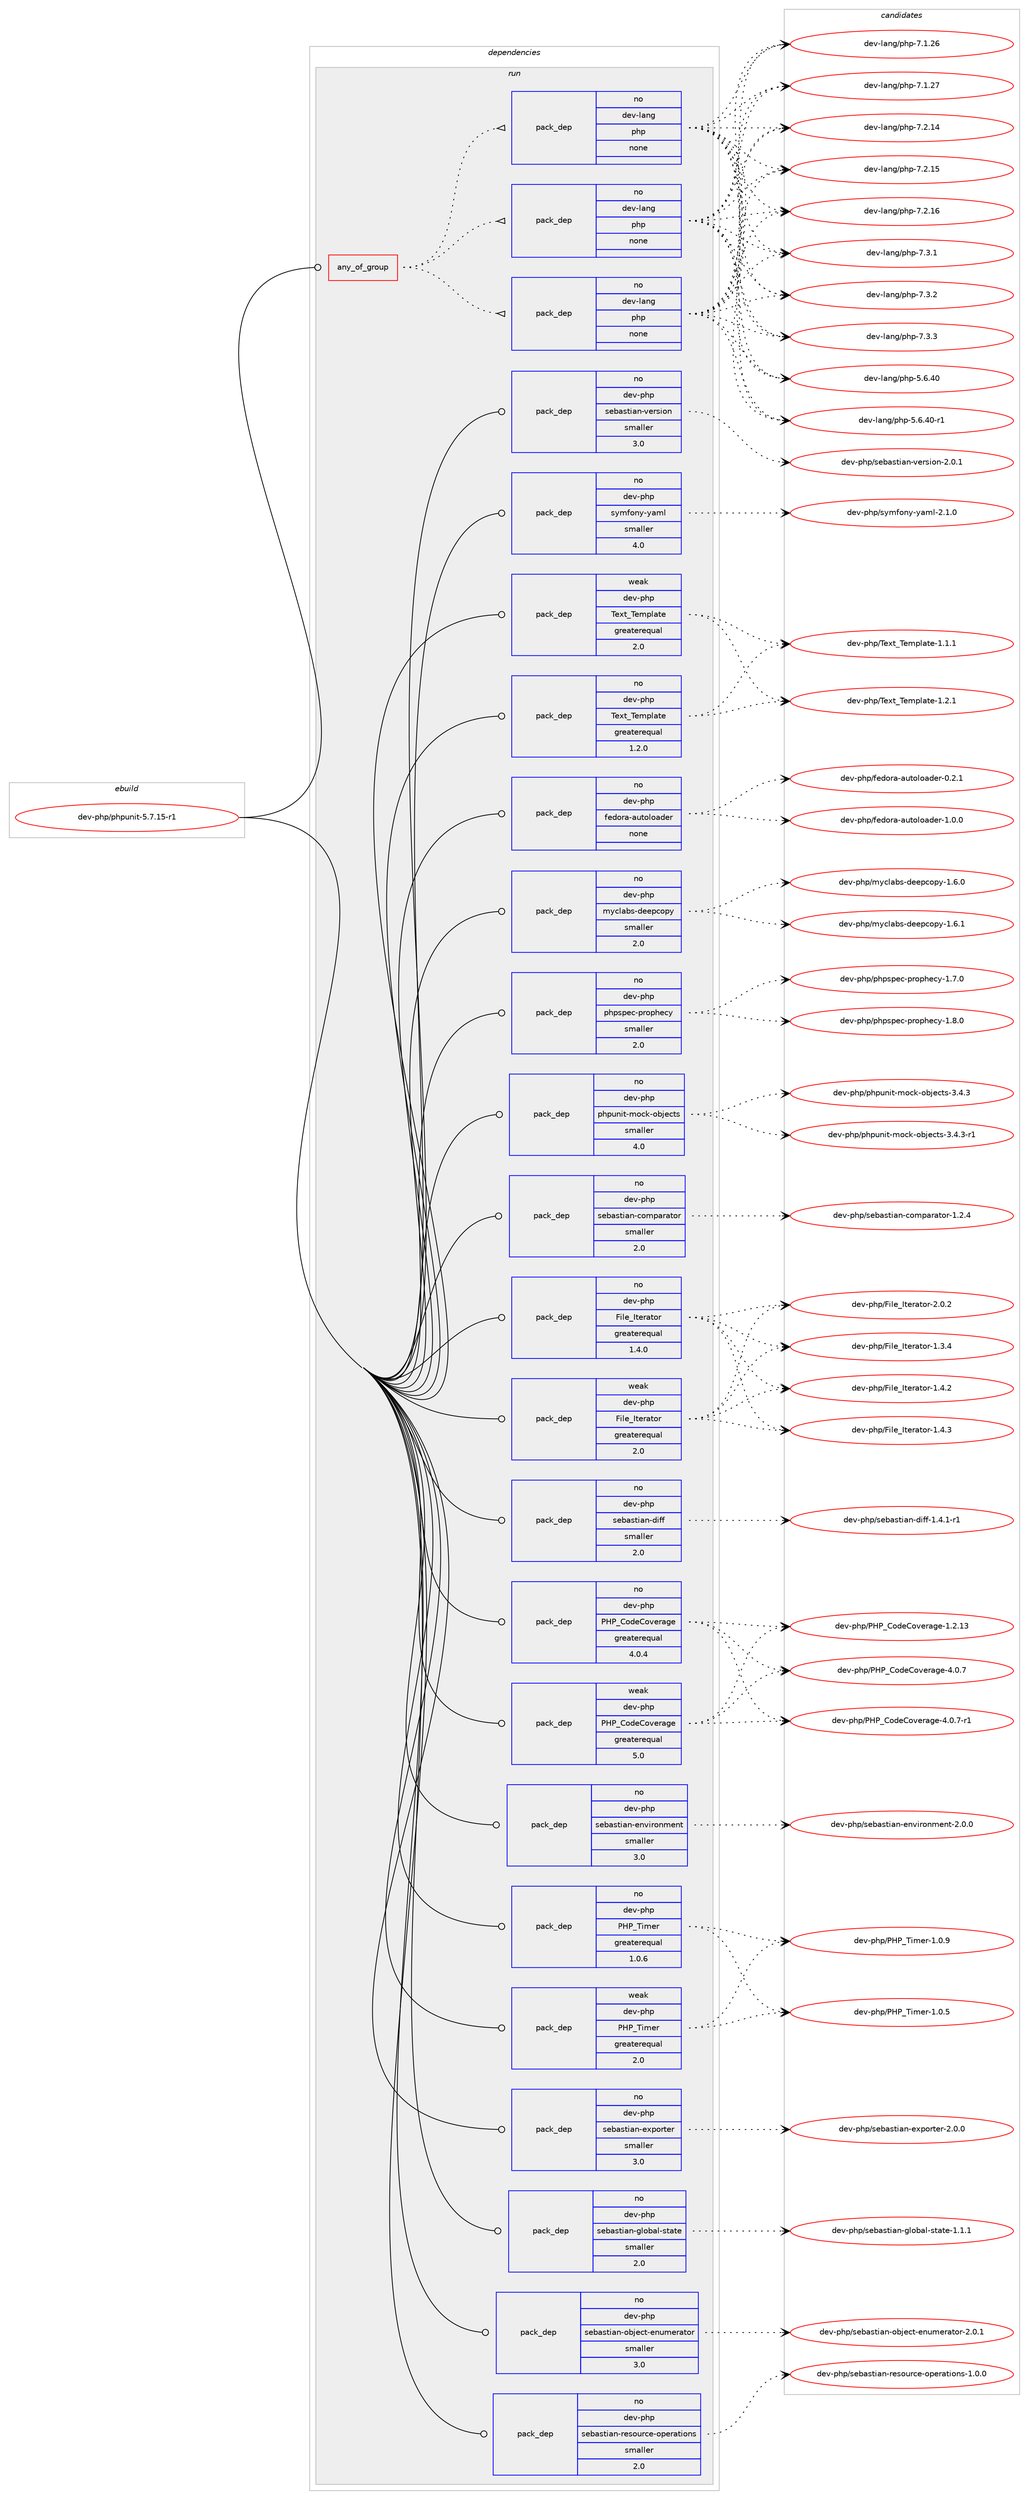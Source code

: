 digraph prolog {

# *************
# Graph options
# *************

newrank=true;
concentrate=true;
compound=true;
graph [rankdir=LR,fontname=Helvetica,fontsize=10,ranksep=1.5];#, ranksep=2.5, nodesep=0.2];
edge  [arrowhead=vee];
node  [fontname=Helvetica,fontsize=10];

# **********
# The ebuild
# **********

subgraph cluster_leftcol {
color=gray;
rank=same;
label=<<i>ebuild</i>>;
id [label="dev-php/phpunit-5.7.15-r1", color=red, width=4, href="../dev-php/phpunit-5.7.15-r1.svg"];
}

# ****************
# The dependencies
# ****************

subgraph cluster_midcol {
color=gray;
label=<<i>dependencies</i>>;
subgraph cluster_compile {
fillcolor="#eeeeee";
style=filled;
label=<<i>compile</i>>;
}
subgraph cluster_compileandrun {
fillcolor="#eeeeee";
style=filled;
label=<<i>compile and run</i>>;
}
subgraph cluster_run {
fillcolor="#eeeeee";
style=filled;
label=<<i>run</i>>;
subgraph any22643 {
dependency1395828 [label=<<TABLE BORDER="0" CELLBORDER="1" CELLSPACING="0" CELLPADDING="4"><TR><TD CELLPADDING="10">any_of_group</TD></TR></TABLE>>, shape=none, color=red];subgraph pack1002586 {
dependency1395829 [label=<<TABLE BORDER="0" CELLBORDER="1" CELLSPACING="0" CELLPADDING="4" WIDTH="220"><TR><TD ROWSPAN="6" CELLPADDING="30">pack_dep</TD></TR><TR><TD WIDTH="110">no</TD></TR><TR><TD>dev-lang</TD></TR><TR><TD>php</TD></TR><TR><TD>none</TD></TR><TR><TD></TD></TR></TABLE>>, shape=none, color=blue];
}
dependency1395828:e -> dependency1395829:w [weight=20,style="dotted",arrowhead="oinv"];
subgraph pack1002587 {
dependency1395830 [label=<<TABLE BORDER="0" CELLBORDER="1" CELLSPACING="0" CELLPADDING="4" WIDTH="220"><TR><TD ROWSPAN="6" CELLPADDING="30">pack_dep</TD></TR><TR><TD WIDTH="110">no</TD></TR><TR><TD>dev-lang</TD></TR><TR><TD>php</TD></TR><TR><TD>none</TD></TR><TR><TD></TD></TR></TABLE>>, shape=none, color=blue];
}
dependency1395828:e -> dependency1395830:w [weight=20,style="dotted",arrowhead="oinv"];
subgraph pack1002588 {
dependency1395831 [label=<<TABLE BORDER="0" CELLBORDER="1" CELLSPACING="0" CELLPADDING="4" WIDTH="220"><TR><TD ROWSPAN="6" CELLPADDING="30">pack_dep</TD></TR><TR><TD WIDTH="110">no</TD></TR><TR><TD>dev-lang</TD></TR><TR><TD>php</TD></TR><TR><TD>none</TD></TR><TR><TD></TD></TR></TABLE>>, shape=none, color=blue];
}
dependency1395828:e -> dependency1395831:w [weight=20,style="dotted",arrowhead="oinv"];
}
id:e -> dependency1395828:w [weight=20,style="solid",arrowhead="odot"];
subgraph pack1002589 {
dependency1395832 [label=<<TABLE BORDER="0" CELLBORDER="1" CELLSPACING="0" CELLPADDING="4" WIDTH="220"><TR><TD ROWSPAN="6" CELLPADDING="30">pack_dep</TD></TR><TR><TD WIDTH="110">no</TD></TR><TR><TD>dev-php</TD></TR><TR><TD>File_Iterator</TD></TR><TR><TD>greaterequal</TD></TR><TR><TD>1.4.0</TD></TR></TABLE>>, shape=none, color=blue];
}
id:e -> dependency1395832:w [weight=20,style="solid",arrowhead="odot"];
subgraph pack1002590 {
dependency1395833 [label=<<TABLE BORDER="0" CELLBORDER="1" CELLSPACING="0" CELLPADDING="4" WIDTH="220"><TR><TD ROWSPAN="6" CELLPADDING="30">pack_dep</TD></TR><TR><TD WIDTH="110">no</TD></TR><TR><TD>dev-php</TD></TR><TR><TD>PHP_CodeCoverage</TD></TR><TR><TD>greaterequal</TD></TR><TR><TD>4.0.4</TD></TR></TABLE>>, shape=none, color=blue];
}
id:e -> dependency1395833:w [weight=20,style="solid",arrowhead="odot"];
subgraph pack1002591 {
dependency1395834 [label=<<TABLE BORDER="0" CELLBORDER="1" CELLSPACING="0" CELLPADDING="4" WIDTH="220"><TR><TD ROWSPAN="6" CELLPADDING="30">pack_dep</TD></TR><TR><TD WIDTH="110">no</TD></TR><TR><TD>dev-php</TD></TR><TR><TD>PHP_Timer</TD></TR><TR><TD>greaterequal</TD></TR><TR><TD>1.0.6</TD></TR></TABLE>>, shape=none, color=blue];
}
id:e -> dependency1395834:w [weight=20,style="solid",arrowhead="odot"];
subgraph pack1002592 {
dependency1395835 [label=<<TABLE BORDER="0" CELLBORDER="1" CELLSPACING="0" CELLPADDING="4" WIDTH="220"><TR><TD ROWSPAN="6" CELLPADDING="30">pack_dep</TD></TR><TR><TD WIDTH="110">no</TD></TR><TR><TD>dev-php</TD></TR><TR><TD>Text_Template</TD></TR><TR><TD>greaterequal</TD></TR><TR><TD>1.2.0</TD></TR></TABLE>>, shape=none, color=blue];
}
id:e -> dependency1395835:w [weight=20,style="solid",arrowhead="odot"];
subgraph pack1002593 {
dependency1395836 [label=<<TABLE BORDER="0" CELLBORDER="1" CELLSPACING="0" CELLPADDING="4" WIDTH="220"><TR><TD ROWSPAN="6" CELLPADDING="30">pack_dep</TD></TR><TR><TD WIDTH="110">no</TD></TR><TR><TD>dev-php</TD></TR><TR><TD>fedora-autoloader</TD></TR><TR><TD>none</TD></TR><TR><TD></TD></TR></TABLE>>, shape=none, color=blue];
}
id:e -> dependency1395836:w [weight=20,style="solid",arrowhead="odot"];
subgraph pack1002594 {
dependency1395837 [label=<<TABLE BORDER="0" CELLBORDER="1" CELLSPACING="0" CELLPADDING="4" WIDTH="220"><TR><TD ROWSPAN="6" CELLPADDING="30">pack_dep</TD></TR><TR><TD WIDTH="110">no</TD></TR><TR><TD>dev-php</TD></TR><TR><TD>myclabs-deepcopy</TD></TR><TR><TD>smaller</TD></TR><TR><TD>2.0</TD></TR></TABLE>>, shape=none, color=blue];
}
id:e -> dependency1395837:w [weight=20,style="solid",arrowhead="odot"];
subgraph pack1002595 {
dependency1395838 [label=<<TABLE BORDER="0" CELLBORDER="1" CELLSPACING="0" CELLPADDING="4" WIDTH="220"><TR><TD ROWSPAN="6" CELLPADDING="30">pack_dep</TD></TR><TR><TD WIDTH="110">no</TD></TR><TR><TD>dev-php</TD></TR><TR><TD>phpspec-prophecy</TD></TR><TR><TD>smaller</TD></TR><TR><TD>2.0</TD></TR></TABLE>>, shape=none, color=blue];
}
id:e -> dependency1395838:w [weight=20,style="solid",arrowhead="odot"];
subgraph pack1002596 {
dependency1395839 [label=<<TABLE BORDER="0" CELLBORDER="1" CELLSPACING="0" CELLPADDING="4" WIDTH="220"><TR><TD ROWSPAN="6" CELLPADDING="30">pack_dep</TD></TR><TR><TD WIDTH="110">no</TD></TR><TR><TD>dev-php</TD></TR><TR><TD>phpunit-mock-objects</TD></TR><TR><TD>smaller</TD></TR><TR><TD>4.0</TD></TR></TABLE>>, shape=none, color=blue];
}
id:e -> dependency1395839:w [weight=20,style="solid",arrowhead="odot"];
subgraph pack1002597 {
dependency1395840 [label=<<TABLE BORDER="0" CELLBORDER="1" CELLSPACING="0" CELLPADDING="4" WIDTH="220"><TR><TD ROWSPAN="6" CELLPADDING="30">pack_dep</TD></TR><TR><TD WIDTH="110">no</TD></TR><TR><TD>dev-php</TD></TR><TR><TD>sebastian-comparator</TD></TR><TR><TD>smaller</TD></TR><TR><TD>2.0</TD></TR></TABLE>>, shape=none, color=blue];
}
id:e -> dependency1395840:w [weight=20,style="solid",arrowhead="odot"];
subgraph pack1002598 {
dependency1395841 [label=<<TABLE BORDER="0" CELLBORDER="1" CELLSPACING="0" CELLPADDING="4" WIDTH="220"><TR><TD ROWSPAN="6" CELLPADDING="30">pack_dep</TD></TR><TR><TD WIDTH="110">no</TD></TR><TR><TD>dev-php</TD></TR><TR><TD>sebastian-diff</TD></TR><TR><TD>smaller</TD></TR><TR><TD>2.0</TD></TR></TABLE>>, shape=none, color=blue];
}
id:e -> dependency1395841:w [weight=20,style="solid",arrowhead="odot"];
subgraph pack1002599 {
dependency1395842 [label=<<TABLE BORDER="0" CELLBORDER="1" CELLSPACING="0" CELLPADDING="4" WIDTH="220"><TR><TD ROWSPAN="6" CELLPADDING="30">pack_dep</TD></TR><TR><TD WIDTH="110">no</TD></TR><TR><TD>dev-php</TD></TR><TR><TD>sebastian-environment</TD></TR><TR><TD>smaller</TD></TR><TR><TD>3.0</TD></TR></TABLE>>, shape=none, color=blue];
}
id:e -> dependency1395842:w [weight=20,style="solid",arrowhead="odot"];
subgraph pack1002600 {
dependency1395843 [label=<<TABLE BORDER="0" CELLBORDER="1" CELLSPACING="0" CELLPADDING="4" WIDTH="220"><TR><TD ROWSPAN="6" CELLPADDING="30">pack_dep</TD></TR><TR><TD WIDTH="110">no</TD></TR><TR><TD>dev-php</TD></TR><TR><TD>sebastian-exporter</TD></TR><TR><TD>smaller</TD></TR><TR><TD>3.0</TD></TR></TABLE>>, shape=none, color=blue];
}
id:e -> dependency1395843:w [weight=20,style="solid",arrowhead="odot"];
subgraph pack1002601 {
dependency1395844 [label=<<TABLE BORDER="0" CELLBORDER="1" CELLSPACING="0" CELLPADDING="4" WIDTH="220"><TR><TD ROWSPAN="6" CELLPADDING="30">pack_dep</TD></TR><TR><TD WIDTH="110">no</TD></TR><TR><TD>dev-php</TD></TR><TR><TD>sebastian-global-state</TD></TR><TR><TD>smaller</TD></TR><TR><TD>2.0</TD></TR></TABLE>>, shape=none, color=blue];
}
id:e -> dependency1395844:w [weight=20,style="solid",arrowhead="odot"];
subgraph pack1002602 {
dependency1395845 [label=<<TABLE BORDER="0" CELLBORDER="1" CELLSPACING="0" CELLPADDING="4" WIDTH="220"><TR><TD ROWSPAN="6" CELLPADDING="30">pack_dep</TD></TR><TR><TD WIDTH="110">no</TD></TR><TR><TD>dev-php</TD></TR><TR><TD>sebastian-object-enumerator</TD></TR><TR><TD>smaller</TD></TR><TR><TD>3.0</TD></TR></TABLE>>, shape=none, color=blue];
}
id:e -> dependency1395845:w [weight=20,style="solid",arrowhead="odot"];
subgraph pack1002603 {
dependency1395846 [label=<<TABLE BORDER="0" CELLBORDER="1" CELLSPACING="0" CELLPADDING="4" WIDTH="220"><TR><TD ROWSPAN="6" CELLPADDING="30">pack_dep</TD></TR><TR><TD WIDTH="110">no</TD></TR><TR><TD>dev-php</TD></TR><TR><TD>sebastian-resource-operations</TD></TR><TR><TD>smaller</TD></TR><TR><TD>2.0</TD></TR></TABLE>>, shape=none, color=blue];
}
id:e -> dependency1395846:w [weight=20,style="solid",arrowhead="odot"];
subgraph pack1002604 {
dependency1395847 [label=<<TABLE BORDER="0" CELLBORDER="1" CELLSPACING="0" CELLPADDING="4" WIDTH="220"><TR><TD ROWSPAN="6" CELLPADDING="30">pack_dep</TD></TR><TR><TD WIDTH="110">no</TD></TR><TR><TD>dev-php</TD></TR><TR><TD>sebastian-version</TD></TR><TR><TD>smaller</TD></TR><TR><TD>3.0</TD></TR></TABLE>>, shape=none, color=blue];
}
id:e -> dependency1395847:w [weight=20,style="solid",arrowhead="odot"];
subgraph pack1002605 {
dependency1395848 [label=<<TABLE BORDER="0" CELLBORDER="1" CELLSPACING="0" CELLPADDING="4" WIDTH="220"><TR><TD ROWSPAN="6" CELLPADDING="30">pack_dep</TD></TR><TR><TD WIDTH="110">no</TD></TR><TR><TD>dev-php</TD></TR><TR><TD>symfony-yaml</TD></TR><TR><TD>smaller</TD></TR><TR><TD>4.0</TD></TR></TABLE>>, shape=none, color=blue];
}
id:e -> dependency1395848:w [weight=20,style="solid",arrowhead="odot"];
subgraph pack1002606 {
dependency1395849 [label=<<TABLE BORDER="0" CELLBORDER="1" CELLSPACING="0" CELLPADDING="4" WIDTH="220"><TR><TD ROWSPAN="6" CELLPADDING="30">pack_dep</TD></TR><TR><TD WIDTH="110">weak</TD></TR><TR><TD>dev-php</TD></TR><TR><TD>File_Iterator</TD></TR><TR><TD>greaterequal</TD></TR><TR><TD>2.0</TD></TR></TABLE>>, shape=none, color=blue];
}
id:e -> dependency1395849:w [weight=20,style="solid",arrowhead="odot"];
subgraph pack1002607 {
dependency1395850 [label=<<TABLE BORDER="0" CELLBORDER="1" CELLSPACING="0" CELLPADDING="4" WIDTH="220"><TR><TD ROWSPAN="6" CELLPADDING="30">pack_dep</TD></TR><TR><TD WIDTH="110">weak</TD></TR><TR><TD>dev-php</TD></TR><TR><TD>PHP_CodeCoverage</TD></TR><TR><TD>greaterequal</TD></TR><TR><TD>5.0</TD></TR></TABLE>>, shape=none, color=blue];
}
id:e -> dependency1395850:w [weight=20,style="solid",arrowhead="odot"];
subgraph pack1002608 {
dependency1395851 [label=<<TABLE BORDER="0" CELLBORDER="1" CELLSPACING="0" CELLPADDING="4" WIDTH="220"><TR><TD ROWSPAN="6" CELLPADDING="30">pack_dep</TD></TR><TR><TD WIDTH="110">weak</TD></TR><TR><TD>dev-php</TD></TR><TR><TD>PHP_Timer</TD></TR><TR><TD>greaterequal</TD></TR><TR><TD>2.0</TD></TR></TABLE>>, shape=none, color=blue];
}
id:e -> dependency1395851:w [weight=20,style="solid",arrowhead="odot"];
subgraph pack1002609 {
dependency1395852 [label=<<TABLE BORDER="0" CELLBORDER="1" CELLSPACING="0" CELLPADDING="4" WIDTH="220"><TR><TD ROWSPAN="6" CELLPADDING="30">pack_dep</TD></TR><TR><TD WIDTH="110">weak</TD></TR><TR><TD>dev-php</TD></TR><TR><TD>Text_Template</TD></TR><TR><TD>greaterequal</TD></TR><TR><TD>2.0</TD></TR></TABLE>>, shape=none, color=blue];
}
id:e -> dependency1395852:w [weight=20,style="solid",arrowhead="odot"];
}
}

# **************
# The candidates
# **************

subgraph cluster_choices {
rank=same;
color=gray;
label=<<i>candidates</i>>;

subgraph choice1002586 {
color=black;
nodesep=1;
choice10010111845108971101034711210411245534654465248 [label="dev-lang/php-5.6.40", color=red, width=4,href="../dev-lang/php-5.6.40.svg"];
choice100101118451089711010347112104112455346544652484511449 [label="dev-lang/php-5.6.40-r1", color=red, width=4,href="../dev-lang/php-5.6.40-r1.svg"];
choice10010111845108971101034711210411245554649465054 [label="dev-lang/php-7.1.26", color=red, width=4,href="../dev-lang/php-7.1.26.svg"];
choice10010111845108971101034711210411245554649465055 [label="dev-lang/php-7.1.27", color=red, width=4,href="../dev-lang/php-7.1.27.svg"];
choice10010111845108971101034711210411245554650464952 [label="dev-lang/php-7.2.14", color=red, width=4,href="../dev-lang/php-7.2.14.svg"];
choice10010111845108971101034711210411245554650464953 [label="dev-lang/php-7.2.15", color=red, width=4,href="../dev-lang/php-7.2.15.svg"];
choice10010111845108971101034711210411245554650464954 [label="dev-lang/php-7.2.16", color=red, width=4,href="../dev-lang/php-7.2.16.svg"];
choice100101118451089711010347112104112455546514649 [label="dev-lang/php-7.3.1", color=red, width=4,href="../dev-lang/php-7.3.1.svg"];
choice100101118451089711010347112104112455546514650 [label="dev-lang/php-7.3.2", color=red, width=4,href="../dev-lang/php-7.3.2.svg"];
choice100101118451089711010347112104112455546514651 [label="dev-lang/php-7.3.3", color=red, width=4,href="../dev-lang/php-7.3.3.svg"];
dependency1395829:e -> choice10010111845108971101034711210411245534654465248:w [style=dotted,weight="100"];
dependency1395829:e -> choice100101118451089711010347112104112455346544652484511449:w [style=dotted,weight="100"];
dependency1395829:e -> choice10010111845108971101034711210411245554649465054:w [style=dotted,weight="100"];
dependency1395829:e -> choice10010111845108971101034711210411245554649465055:w [style=dotted,weight="100"];
dependency1395829:e -> choice10010111845108971101034711210411245554650464952:w [style=dotted,weight="100"];
dependency1395829:e -> choice10010111845108971101034711210411245554650464953:w [style=dotted,weight="100"];
dependency1395829:e -> choice10010111845108971101034711210411245554650464954:w [style=dotted,weight="100"];
dependency1395829:e -> choice100101118451089711010347112104112455546514649:w [style=dotted,weight="100"];
dependency1395829:e -> choice100101118451089711010347112104112455546514650:w [style=dotted,weight="100"];
dependency1395829:e -> choice100101118451089711010347112104112455546514651:w [style=dotted,weight="100"];
}
subgraph choice1002587 {
color=black;
nodesep=1;
choice10010111845108971101034711210411245534654465248 [label="dev-lang/php-5.6.40", color=red, width=4,href="../dev-lang/php-5.6.40.svg"];
choice100101118451089711010347112104112455346544652484511449 [label="dev-lang/php-5.6.40-r1", color=red, width=4,href="../dev-lang/php-5.6.40-r1.svg"];
choice10010111845108971101034711210411245554649465054 [label="dev-lang/php-7.1.26", color=red, width=4,href="../dev-lang/php-7.1.26.svg"];
choice10010111845108971101034711210411245554649465055 [label="dev-lang/php-7.1.27", color=red, width=4,href="../dev-lang/php-7.1.27.svg"];
choice10010111845108971101034711210411245554650464952 [label="dev-lang/php-7.2.14", color=red, width=4,href="../dev-lang/php-7.2.14.svg"];
choice10010111845108971101034711210411245554650464953 [label="dev-lang/php-7.2.15", color=red, width=4,href="../dev-lang/php-7.2.15.svg"];
choice10010111845108971101034711210411245554650464954 [label="dev-lang/php-7.2.16", color=red, width=4,href="../dev-lang/php-7.2.16.svg"];
choice100101118451089711010347112104112455546514649 [label="dev-lang/php-7.3.1", color=red, width=4,href="../dev-lang/php-7.3.1.svg"];
choice100101118451089711010347112104112455546514650 [label="dev-lang/php-7.3.2", color=red, width=4,href="../dev-lang/php-7.3.2.svg"];
choice100101118451089711010347112104112455546514651 [label="dev-lang/php-7.3.3", color=red, width=4,href="../dev-lang/php-7.3.3.svg"];
dependency1395830:e -> choice10010111845108971101034711210411245534654465248:w [style=dotted,weight="100"];
dependency1395830:e -> choice100101118451089711010347112104112455346544652484511449:w [style=dotted,weight="100"];
dependency1395830:e -> choice10010111845108971101034711210411245554649465054:w [style=dotted,weight="100"];
dependency1395830:e -> choice10010111845108971101034711210411245554649465055:w [style=dotted,weight="100"];
dependency1395830:e -> choice10010111845108971101034711210411245554650464952:w [style=dotted,weight="100"];
dependency1395830:e -> choice10010111845108971101034711210411245554650464953:w [style=dotted,weight="100"];
dependency1395830:e -> choice10010111845108971101034711210411245554650464954:w [style=dotted,weight="100"];
dependency1395830:e -> choice100101118451089711010347112104112455546514649:w [style=dotted,weight="100"];
dependency1395830:e -> choice100101118451089711010347112104112455546514650:w [style=dotted,weight="100"];
dependency1395830:e -> choice100101118451089711010347112104112455546514651:w [style=dotted,weight="100"];
}
subgraph choice1002588 {
color=black;
nodesep=1;
choice10010111845108971101034711210411245534654465248 [label="dev-lang/php-5.6.40", color=red, width=4,href="../dev-lang/php-5.6.40.svg"];
choice100101118451089711010347112104112455346544652484511449 [label="dev-lang/php-5.6.40-r1", color=red, width=4,href="../dev-lang/php-5.6.40-r1.svg"];
choice10010111845108971101034711210411245554649465054 [label="dev-lang/php-7.1.26", color=red, width=4,href="../dev-lang/php-7.1.26.svg"];
choice10010111845108971101034711210411245554649465055 [label="dev-lang/php-7.1.27", color=red, width=4,href="../dev-lang/php-7.1.27.svg"];
choice10010111845108971101034711210411245554650464952 [label="dev-lang/php-7.2.14", color=red, width=4,href="../dev-lang/php-7.2.14.svg"];
choice10010111845108971101034711210411245554650464953 [label="dev-lang/php-7.2.15", color=red, width=4,href="../dev-lang/php-7.2.15.svg"];
choice10010111845108971101034711210411245554650464954 [label="dev-lang/php-7.2.16", color=red, width=4,href="../dev-lang/php-7.2.16.svg"];
choice100101118451089711010347112104112455546514649 [label="dev-lang/php-7.3.1", color=red, width=4,href="../dev-lang/php-7.3.1.svg"];
choice100101118451089711010347112104112455546514650 [label="dev-lang/php-7.3.2", color=red, width=4,href="../dev-lang/php-7.3.2.svg"];
choice100101118451089711010347112104112455546514651 [label="dev-lang/php-7.3.3", color=red, width=4,href="../dev-lang/php-7.3.3.svg"];
dependency1395831:e -> choice10010111845108971101034711210411245534654465248:w [style=dotted,weight="100"];
dependency1395831:e -> choice100101118451089711010347112104112455346544652484511449:w [style=dotted,weight="100"];
dependency1395831:e -> choice10010111845108971101034711210411245554649465054:w [style=dotted,weight="100"];
dependency1395831:e -> choice10010111845108971101034711210411245554649465055:w [style=dotted,weight="100"];
dependency1395831:e -> choice10010111845108971101034711210411245554650464952:w [style=dotted,weight="100"];
dependency1395831:e -> choice10010111845108971101034711210411245554650464953:w [style=dotted,weight="100"];
dependency1395831:e -> choice10010111845108971101034711210411245554650464954:w [style=dotted,weight="100"];
dependency1395831:e -> choice100101118451089711010347112104112455546514649:w [style=dotted,weight="100"];
dependency1395831:e -> choice100101118451089711010347112104112455546514650:w [style=dotted,weight="100"];
dependency1395831:e -> choice100101118451089711010347112104112455546514651:w [style=dotted,weight="100"];
}
subgraph choice1002589 {
color=black;
nodesep=1;
choice100101118451121041124770105108101957311610111497116111114454946514652 [label="dev-php/File_Iterator-1.3.4", color=red, width=4,href="../dev-php/File_Iterator-1.3.4.svg"];
choice100101118451121041124770105108101957311610111497116111114454946524650 [label="dev-php/File_Iterator-1.4.2", color=red, width=4,href="../dev-php/File_Iterator-1.4.2.svg"];
choice100101118451121041124770105108101957311610111497116111114454946524651 [label="dev-php/File_Iterator-1.4.3", color=red, width=4,href="../dev-php/File_Iterator-1.4.3.svg"];
choice100101118451121041124770105108101957311610111497116111114455046484650 [label="dev-php/File_Iterator-2.0.2", color=red, width=4,href="../dev-php/File_Iterator-2.0.2.svg"];
dependency1395832:e -> choice100101118451121041124770105108101957311610111497116111114454946514652:w [style=dotted,weight="100"];
dependency1395832:e -> choice100101118451121041124770105108101957311610111497116111114454946524650:w [style=dotted,weight="100"];
dependency1395832:e -> choice100101118451121041124770105108101957311610111497116111114454946524651:w [style=dotted,weight="100"];
dependency1395832:e -> choice100101118451121041124770105108101957311610111497116111114455046484650:w [style=dotted,weight="100"];
}
subgraph choice1002590 {
color=black;
nodesep=1;
choice10010111845112104112478072809567111100101671111181011149710310145494650464951 [label="dev-php/PHP_CodeCoverage-1.2.13", color=red, width=4,href="../dev-php/PHP_CodeCoverage-1.2.13.svg"];
choice100101118451121041124780728095671111001016711111810111497103101455246484655 [label="dev-php/PHP_CodeCoverage-4.0.7", color=red, width=4,href="../dev-php/PHP_CodeCoverage-4.0.7.svg"];
choice1001011184511210411247807280956711110010167111118101114971031014552464846554511449 [label="dev-php/PHP_CodeCoverage-4.0.7-r1", color=red, width=4,href="../dev-php/PHP_CodeCoverage-4.0.7-r1.svg"];
dependency1395833:e -> choice10010111845112104112478072809567111100101671111181011149710310145494650464951:w [style=dotted,weight="100"];
dependency1395833:e -> choice100101118451121041124780728095671111001016711111810111497103101455246484655:w [style=dotted,weight="100"];
dependency1395833:e -> choice1001011184511210411247807280956711110010167111118101114971031014552464846554511449:w [style=dotted,weight="100"];
}
subgraph choice1002591 {
color=black;
nodesep=1;
choice10010111845112104112478072809584105109101114454946484653 [label="dev-php/PHP_Timer-1.0.5", color=red, width=4,href="../dev-php/PHP_Timer-1.0.5.svg"];
choice10010111845112104112478072809584105109101114454946484657 [label="dev-php/PHP_Timer-1.0.9", color=red, width=4,href="../dev-php/PHP_Timer-1.0.9.svg"];
dependency1395834:e -> choice10010111845112104112478072809584105109101114454946484653:w [style=dotted,weight="100"];
dependency1395834:e -> choice10010111845112104112478072809584105109101114454946484657:w [style=dotted,weight="100"];
}
subgraph choice1002592 {
color=black;
nodesep=1;
choice100101118451121041124784101120116958410110911210897116101454946494649 [label="dev-php/Text_Template-1.1.1", color=red, width=4,href="../dev-php/Text_Template-1.1.1.svg"];
choice100101118451121041124784101120116958410110911210897116101454946504649 [label="dev-php/Text_Template-1.2.1", color=red, width=4,href="../dev-php/Text_Template-1.2.1.svg"];
dependency1395835:e -> choice100101118451121041124784101120116958410110911210897116101454946494649:w [style=dotted,weight="100"];
dependency1395835:e -> choice100101118451121041124784101120116958410110911210897116101454946504649:w [style=dotted,weight="100"];
}
subgraph choice1002593 {
color=black;
nodesep=1;
choice100101118451121041124710210110011111497459711711611110811197100101114454846504649 [label="dev-php/fedora-autoloader-0.2.1", color=red, width=4,href="../dev-php/fedora-autoloader-0.2.1.svg"];
choice100101118451121041124710210110011111497459711711611110811197100101114454946484648 [label="dev-php/fedora-autoloader-1.0.0", color=red, width=4,href="../dev-php/fedora-autoloader-1.0.0.svg"];
dependency1395836:e -> choice100101118451121041124710210110011111497459711711611110811197100101114454846504649:w [style=dotted,weight="100"];
dependency1395836:e -> choice100101118451121041124710210110011111497459711711611110811197100101114454946484648:w [style=dotted,weight="100"];
}
subgraph choice1002594 {
color=black;
nodesep=1;
choice10010111845112104112471091219910897981154510010110111299111112121454946544648 [label="dev-php/myclabs-deepcopy-1.6.0", color=red, width=4,href="../dev-php/myclabs-deepcopy-1.6.0.svg"];
choice10010111845112104112471091219910897981154510010110111299111112121454946544649 [label="dev-php/myclabs-deepcopy-1.6.1", color=red, width=4,href="../dev-php/myclabs-deepcopy-1.6.1.svg"];
dependency1395837:e -> choice10010111845112104112471091219910897981154510010110111299111112121454946544648:w [style=dotted,weight="100"];
dependency1395837:e -> choice10010111845112104112471091219910897981154510010110111299111112121454946544649:w [style=dotted,weight="100"];
}
subgraph choice1002595 {
color=black;
nodesep=1;
choice1001011184511210411247112104112115112101994511211411111210410199121454946554648 [label="dev-php/phpspec-prophecy-1.7.0", color=red, width=4,href="../dev-php/phpspec-prophecy-1.7.0.svg"];
choice1001011184511210411247112104112115112101994511211411111210410199121454946564648 [label="dev-php/phpspec-prophecy-1.8.0", color=red, width=4,href="../dev-php/phpspec-prophecy-1.8.0.svg"];
dependency1395838:e -> choice1001011184511210411247112104112115112101994511211411111210410199121454946554648:w [style=dotted,weight="100"];
dependency1395838:e -> choice1001011184511210411247112104112115112101994511211411111210410199121454946564648:w [style=dotted,weight="100"];
}
subgraph choice1002596 {
color=black;
nodesep=1;
choice10010111845112104112471121041121171101051164510911199107451119810610199116115455146524651 [label="dev-php/phpunit-mock-objects-3.4.3", color=red, width=4,href="../dev-php/phpunit-mock-objects-3.4.3.svg"];
choice100101118451121041124711210411211711010511645109111991074511198106101991161154551465246514511449 [label="dev-php/phpunit-mock-objects-3.4.3-r1", color=red, width=4,href="../dev-php/phpunit-mock-objects-3.4.3-r1.svg"];
dependency1395839:e -> choice10010111845112104112471121041121171101051164510911199107451119810610199116115455146524651:w [style=dotted,weight="100"];
dependency1395839:e -> choice100101118451121041124711210411211711010511645109111991074511198106101991161154551465246514511449:w [style=dotted,weight="100"];
}
subgraph choice1002597 {
color=black;
nodesep=1;
choice100101118451121041124711510198971151161059711045991111091129711497116111114454946504652 [label="dev-php/sebastian-comparator-1.2.4", color=red, width=4,href="../dev-php/sebastian-comparator-1.2.4.svg"];
dependency1395840:e -> choice100101118451121041124711510198971151161059711045991111091129711497116111114454946504652:w [style=dotted,weight="100"];
}
subgraph choice1002598 {
color=black;
nodesep=1;
choice1001011184511210411247115101989711511610597110451001051021024549465246494511449 [label="dev-php/sebastian-diff-1.4.1-r1", color=red, width=4,href="../dev-php/sebastian-diff-1.4.1-r1.svg"];
dependency1395841:e -> choice1001011184511210411247115101989711511610597110451001051021024549465246494511449:w [style=dotted,weight="100"];
}
subgraph choice1002599 {
color=black;
nodesep=1;
choice100101118451121041124711510198971151161059711045101110118105114111110109101110116455046484648 [label="dev-php/sebastian-environment-2.0.0", color=red, width=4,href="../dev-php/sebastian-environment-2.0.0.svg"];
dependency1395842:e -> choice100101118451121041124711510198971151161059711045101110118105114111110109101110116455046484648:w [style=dotted,weight="100"];
}
subgraph choice1002600 {
color=black;
nodesep=1;
choice100101118451121041124711510198971151161059711045101120112111114116101114455046484648 [label="dev-php/sebastian-exporter-2.0.0", color=red, width=4,href="../dev-php/sebastian-exporter-2.0.0.svg"];
dependency1395843:e -> choice100101118451121041124711510198971151161059711045101120112111114116101114455046484648:w [style=dotted,weight="100"];
}
subgraph choice1002601 {
color=black;
nodesep=1;
choice10010111845112104112471151019897115116105971104510310811198971084511511697116101454946494649 [label="dev-php/sebastian-global-state-1.1.1", color=red, width=4,href="../dev-php/sebastian-global-state-1.1.1.svg"];
dependency1395844:e -> choice10010111845112104112471151019897115116105971104510310811198971084511511697116101454946494649:w [style=dotted,weight="100"];
}
subgraph choice1002602 {
color=black;
nodesep=1;
choice10010111845112104112471151019897115116105971104511198106101991164510111011710910111497116111114455046484649 [label="dev-php/sebastian-object-enumerator-2.0.1", color=red, width=4,href="../dev-php/sebastian-object-enumerator-2.0.1.svg"];
dependency1395845:e -> choice10010111845112104112471151019897115116105971104511198106101991164510111011710910111497116111114455046484649:w [style=dotted,weight="100"];
}
subgraph choice1002603 {
color=black;
nodesep=1;
choice100101118451121041124711510198971151161059711045114101115111117114991014511111210111497116105111110115454946484648 [label="dev-php/sebastian-resource-operations-1.0.0", color=red, width=4,href="../dev-php/sebastian-resource-operations-1.0.0.svg"];
dependency1395846:e -> choice100101118451121041124711510198971151161059711045114101115111117114991014511111210111497116105111110115454946484648:w [style=dotted,weight="100"];
}
subgraph choice1002604 {
color=black;
nodesep=1;
choice100101118451121041124711510198971151161059711045118101114115105111110455046484649 [label="dev-php/sebastian-version-2.0.1", color=red, width=4,href="../dev-php/sebastian-version-2.0.1.svg"];
dependency1395847:e -> choice100101118451121041124711510198971151161059711045118101114115105111110455046484649:w [style=dotted,weight="100"];
}
subgraph choice1002605 {
color=black;
nodesep=1;
choice10010111845112104112471151211091021111101214512197109108455046494648 [label="dev-php/symfony-yaml-2.1.0", color=red, width=4,href="../dev-php/symfony-yaml-2.1.0.svg"];
dependency1395848:e -> choice10010111845112104112471151211091021111101214512197109108455046494648:w [style=dotted,weight="100"];
}
subgraph choice1002606 {
color=black;
nodesep=1;
choice100101118451121041124770105108101957311610111497116111114454946514652 [label="dev-php/File_Iterator-1.3.4", color=red, width=4,href="../dev-php/File_Iterator-1.3.4.svg"];
choice100101118451121041124770105108101957311610111497116111114454946524650 [label="dev-php/File_Iterator-1.4.2", color=red, width=4,href="../dev-php/File_Iterator-1.4.2.svg"];
choice100101118451121041124770105108101957311610111497116111114454946524651 [label="dev-php/File_Iterator-1.4.3", color=red, width=4,href="../dev-php/File_Iterator-1.4.3.svg"];
choice100101118451121041124770105108101957311610111497116111114455046484650 [label="dev-php/File_Iterator-2.0.2", color=red, width=4,href="../dev-php/File_Iterator-2.0.2.svg"];
dependency1395849:e -> choice100101118451121041124770105108101957311610111497116111114454946514652:w [style=dotted,weight="100"];
dependency1395849:e -> choice100101118451121041124770105108101957311610111497116111114454946524650:w [style=dotted,weight="100"];
dependency1395849:e -> choice100101118451121041124770105108101957311610111497116111114454946524651:w [style=dotted,weight="100"];
dependency1395849:e -> choice100101118451121041124770105108101957311610111497116111114455046484650:w [style=dotted,weight="100"];
}
subgraph choice1002607 {
color=black;
nodesep=1;
choice10010111845112104112478072809567111100101671111181011149710310145494650464951 [label="dev-php/PHP_CodeCoverage-1.2.13", color=red, width=4,href="../dev-php/PHP_CodeCoverage-1.2.13.svg"];
choice100101118451121041124780728095671111001016711111810111497103101455246484655 [label="dev-php/PHP_CodeCoverage-4.0.7", color=red, width=4,href="../dev-php/PHP_CodeCoverage-4.0.7.svg"];
choice1001011184511210411247807280956711110010167111118101114971031014552464846554511449 [label="dev-php/PHP_CodeCoverage-4.0.7-r1", color=red, width=4,href="../dev-php/PHP_CodeCoverage-4.0.7-r1.svg"];
dependency1395850:e -> choice10010111845112104112478072809567111100101671111181011149710310145494650464951:w [style=dotted,weight="100"];
dependency1395850:e -> choice100101118451121041124780728095671111001016711111810111497103101455246484655:w [style=dotted,weight="100"];
dependency1395850:e -> choice1001011184511210411247807280956711110010167111118101114971031014552464846554511449:w [style=dotted,weight="100"];
}
subgraph choice1002608 {
color=black;
nodesep=1;
choice10010111845112104112478072809584105109101114454946484653 [label="dev-php/PHP_Timer-1.0.5", color=red, width=4,href="../dev-php/PHP_Timer-1.0.5.svg"];
choice10010111845112104112478072809584105109101114454946484657 [label="dev-php/PHP_Timer-1.0.9", color=red, width=4,href="../dev-php/PHP_Timer-1.0.9.svg"];
dependency1395851:e -> choice10010111845112104112478072809584105109101114454946484653:w [style=dotted,weight="100"];
dependency1395851:e -> choice10010111845112104112478072809584105109101114454946484657:w [style=dotted,weight="100"];
}
subgraph choice1002609 {
color=black;
nodesep=1;
choice100101118451121041124784101120116958410110911210897116101454946494649 [label="dev-php/Text_Template-1.1.1", color=red, width=4,href="../dev-php/Text_Template-1.1.1.svg"];
choice100101118451121041124784101120116958410110911210897116101454946504649 [label="dev-php/Text_Template-1.2.1", color=red, width=4,href="../dev-php/Text_Template-1.2.1.svg"];
dependency1395852:e -> choice100101118451121041124784101120116958410110911210897116101454946494649:w [style=dotted,weight="100"];
dependency1395852:e -> choice100101118451121041124784101120116958410110911210897116101454946504649:w [style=dotted,weight="100"];
}
}

}
